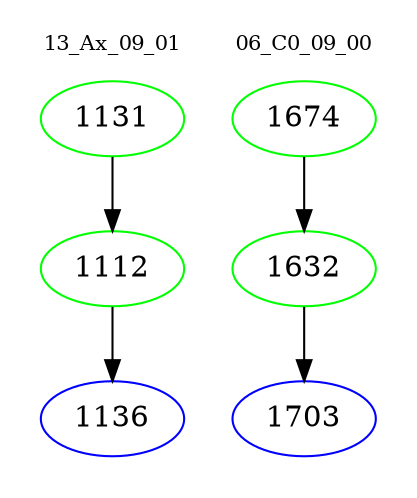 digraph{
subgraph cluster_0 {
color = white
label = "13_Ax_09_01";
fontsize=10;
T0_1131 [label="1131", color="green"]
T0_1131 -> T0_1112 [color="black"]
T0_1112 [label="1112", color="green"]
T0_1112 -> T0_1136 [color="black"]
T0_1136 [label="1136", color="blue"]
}
subgraph cluster_1 {
color = white
label = "06_C0_09_00";
fontsize=10;
T1_1674 [label="1674", color="green"]
T1_1674 -> T1_1632 [color="black"]
T1_1632 [label="1632", color="green"]
T1_1632 -> T1_1703 [color="black"]
T1_1703 [label="1703", color="blue"]
}
}
